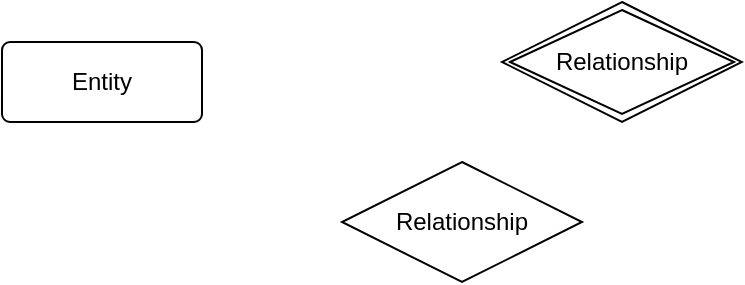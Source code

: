 <mxfile version="20.5.3" type="device"><diagram id="R2lEEEUBdFMjLlhIrx00" name="Page-1"><mxGraphModel dx="1550" dy="835" grid="1" gridSize="10" guides="1" tooltips="1" connect="1" arrows="1" fold="1" page="1" pageScale="1" pageWidth="850" pageHeight="1100" math="0" shadow="0" extFonts="Permanent Marker^https://fonts.googleapis.com/css?family=Permanent+Marker"><root><mxCell id="0"/><mxCell id="1" parent="0"/><mxCell id="vMVBbF4EQd6daodQ28i_-1" value="Entity" style="rounded=1;arcSize=10;whiteSpace=wrap;html=1;align=center;" vertex="1" parent="1"><mxGeometry x="170" y="120" width="100" height="40" as="geometry"/></mxCell><mxCell id="vMVBbF4EQd6daodQ28i_-2" value="Relationship" style="shape=rhombus;double=1;perimeter=rhombusPerimeter;whiteSpace=wrap;html=1;align=center;" vertex="1" parent="1"><mxGeometry x="420" y="100" width="120" height="60" as="geometry"/></mxCell><mxCell id="vMVBbF4EQd6daodQ28i_-3" value="Relationship" style="shape=rhombus;perimeter=rhombusPerimeter;whiteSpace=wrap;html=1;align=center;" vertex="1" parent="1"><mxGeometry x="340" y="180" width="120" height="60" as="geometry"/></mxCell></root></mxGraphModel></diagram></mxfile>
